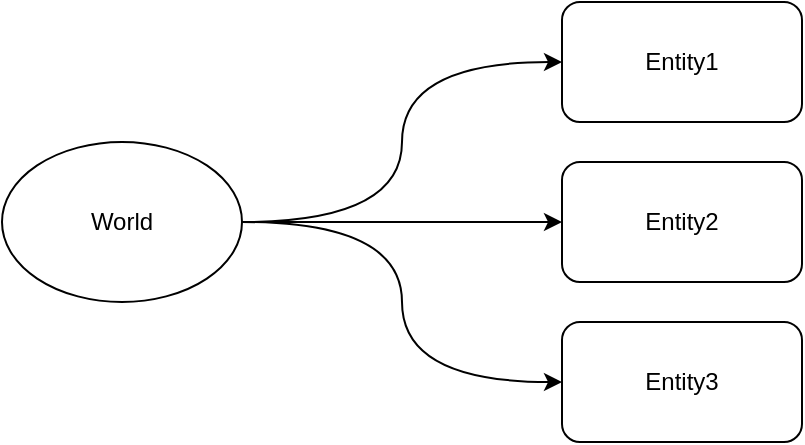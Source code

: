 <mxfile version="14.3.0" type="device"><diagram id="cdCVEtlz_WLWihACIvQg" name="Page-1"><mxGraphModel dx="786" dy="514" grid="1" gridSize="10" guides="1" tooltips="1" connect="1" arrows="1" fold="1" page="1" pageScale="1" pageWidth="827" pageHeight="1169" math="0" shadow="0"><root><mxCell id="0"/><mxCell id="1" parent="0"/><mxCell id="N8dEZQuMo0E33dYZ1wCa-3" value="" style="edgeStyle=orthogonalEdgeStyle;rounded=0;orthogonalLoop=1;jettySize=auto;html=1;entryX=0;entryY=0.5;entryDx=0;entryDy=0;" edge="1" parent="1" source="N8dEZQuMo0E33dYZ1wCa-1" target="N8dEZQuMo0E33dYZ1wCa-4"><mxGeometry relative="1" as="geometry"><mxPoint x="360" y="230" as="targetPoint"/></mxGeometry></mxCell><mxCell id="N8dEZQuMo0E33dYZ1wCa-5" style="edgeStyle=orthogonalEdgeStyle;rounded=0;orthogonalLoop=1;jettySize=auto;html=1;elbow=vertical;curved=1;entryX=0;entryY=0.5;entryDx=0;entryDy=0;exitX=1;exitY=0.5;exitDx=0;exitDy=0;" edge="1" parent="1" source="N8dEZQuMo0E33dYZ1wCa-1" target="N8dEZQuMo0E33dYZ1wCa-6"><mxGeometry relative="1" as="geometry"><mxPoint x="410" y="370" as="targetPoint"/></mxGeometry></mxCell><mxCell id="N8dEZQuMo0E33dYZ1wCa-8" style="edgeStyle=orthogonalEdgeStyle;curved=1;rounded=0;orthogonalLoop=1;jettySize=auto;html=1;entryX=0;entryY=0.5;entryDx=0;entryDy=0;" edge="1" parent="1" source="N8dEZQuMo0E33dYZ1wCa-1" target="N8dEZQuMo0E33dYZ1wCa-7"><mxGeometry relative="1" as="geometry"/></mxCell><mxCell id="N8dEZQuMo0E33dYZ1wCa-1" value="World" style="ellipse;whiteSpace=wrap;html=1;" vertex="1" parent="1"><mxGeometry x="160" y="190" width="120" height="80" as="geometry"/></mxCell><mxCell id="N8dEZQuMo0E33dYZ1wCa-4" value="Entity2" style="rounded=1;whiteSpace=wrap;html=1;" vertex="1" parent="1"><mxGeometry x="440" y="200" width="120" height="60" as="geometry"/></mxCell><mxCell id="N8dEZQuMo0E33dYZ1wCa-6" value="Entity1" style="rounded=1;whiteSpace=wrap;html=1;" vertex="1" parent="1"><mxGeometry x="440" y="120" width="120" height="60" as="geometry"/></mxCell><mxCell id="N8dEZQuMo0E33dYZ1wCa-7" value="Entity3" style="rounded=1;whiteSpace=wrap;html=1;" vertex="1" parent="1"><mxGeometry x="440" y="280" width="120" height="60" as="geometry"/></mxCell></root></mxGraphModel></diagram></mxfile>